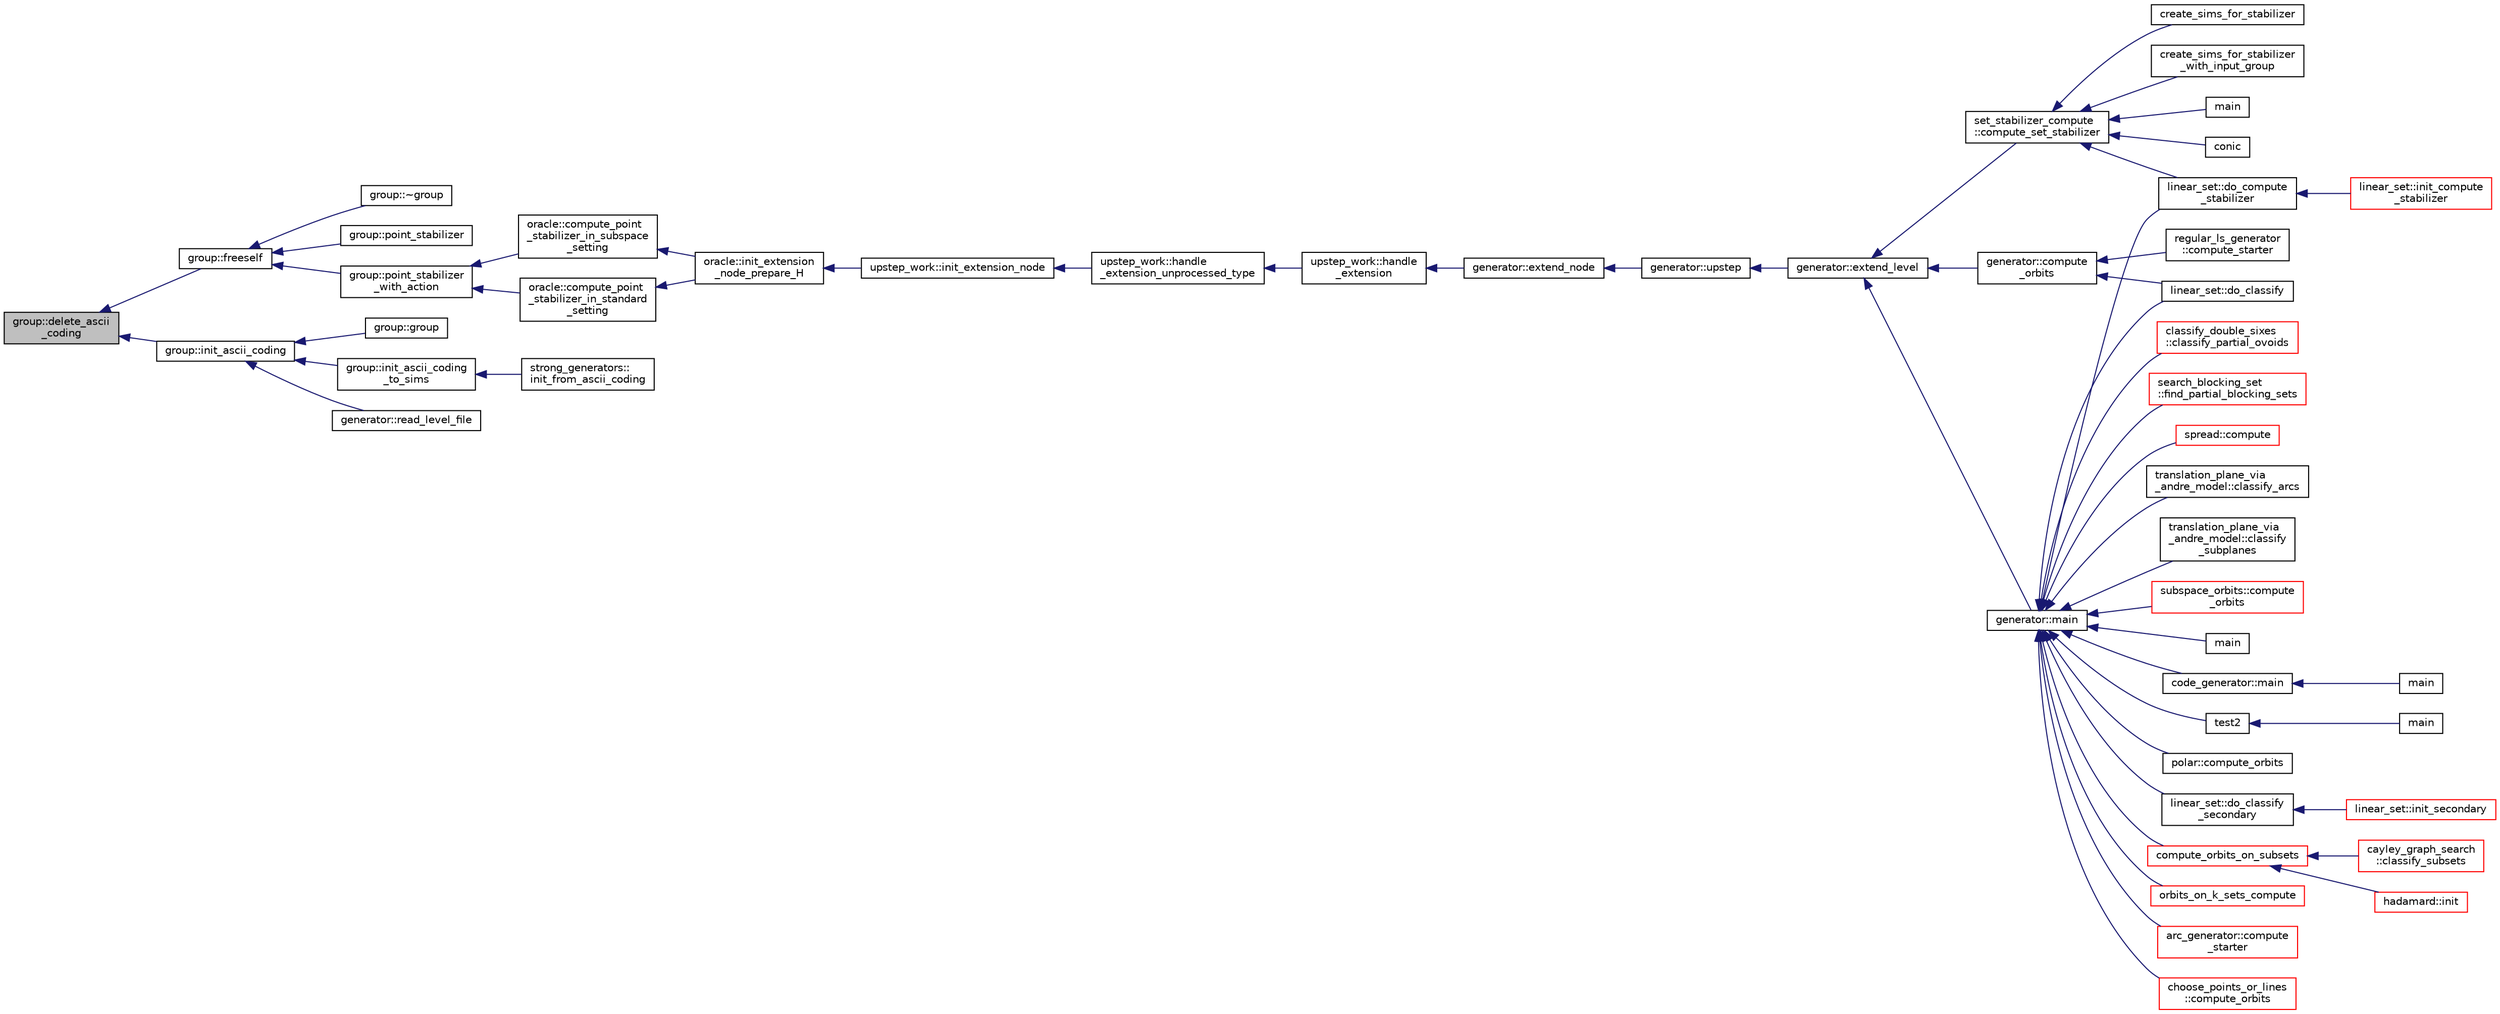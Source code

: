digraph "group::delete_ascii_coding"
{
  edge [fontname="Helvetica",fontsize="10",labelfontname="Helvetica",labelfontsize="10"];
  node [fontname="Helvetica",fontsize="10",shape=record];
  rankdir="LR";
  Node135 [label="group::delete_ascii\l_coding",height=0.2,width=0.4,color="black", fillcolor="grey75", style="filled", fontcolor="black"];
  Node135 -> Node136 [dir="back",color="midnightblue",fontsize="10",style="solid",fontname="Helvetica"];
  Node136 [label="group::freeself",height=0.2,width=0.4,color="black", fillcolor="white", style="filled",URL="$d1/db7/classgroup.html#a43d679f29a588271c1eaeefe94bed282"];
  Node136 -> Node137 [dir="back",color="midnightblue",fontsize="10",style="solid",fontname="Helvetica"];
  Node137 [label="group::~group",height=0.2,width=0.4,color="black", fillcolor="white", style="filled",URL="$d1/db7/classgroup.html#a1004fae3de56db559882f3e77623f844"];
  Node136 -> Node138 [dir="back",color="midnightblue",fontsize="10",style="solid",fontname="Helvetica"];
  Node138 [label="group::point_stabilizer",height=0.2,width=0.4,color="black", fillcolor="white", style="filled",URL="$d1/db7/classgroup.html#a36f1034ef2d4a7d1e7a5aed426bd4d16"];
  Node136 -> Node139 [dir="back",color="midnightblue",fontsize="10",style="solid",fontname="Helvetica"];
  Node139 [label="group::point_stabilizer\l_with_action",height=0.2,width=0.4,color="black", fillcolor="white", style="filled",URL="$d1/db7/classgroup.html#a4bf09ea3350d11ee1e0757d0a02ac3cc"];
  Node139 -> Node140 [dir="back",color="midnightblue",fontsize="10",style="solid",fontname="Helvetica"];
  Node140 [label="oracle::compute_point\l_stabilizer_in_subspace\l_setting",height=0.2,width=0.4,color="black", fillcolor="white", style="filled",URL="$d7/da7/classoracle.html#ac88b56b30c84a4b5cd9b75869d468025"];
  Node140 -> Node141 [dir="back",color="midnightblue",fontsize="10",style="solid",fontname="Helvetica"];
  Node141 [label="oracle::init_extension\l_node_prepare_H",height=0.2,width=0.4,color="black", fillcolor="white", style="filled",URL="$d7/da7/classoracle.html#a6a121e9674bbd011685430a95dbc1b77"];
  Node141 -> Node142 [dir="back",color="midnightblue",fontsize="10",style="solid",fontname="Helvetica"];
  Node142 [label="upstep_work::init_extension_node",height=0.2,width=0.4,color="black", fillcolor="white", style="filled",URL="$d2/dd6/classupstep__work.html#ad74931a4c6dc97102d405a755433297d"];
  Node142 -> Node143 [dir="back",color="midnightblue",fontsize="10",style="solid",fontname="Helvetica"];
  Node143 [label="upstep_work::handle\l_extension_unprocessed_type",height=0.2,width=0.4,color="black", fillcolor="white", style="filled",URL="$d2/dd6/classupstep__work.html#a4687dfab87eb7d0646cb79008dd3d32d"];
  Node143 -> Node144 [dir="back",color="midnightblue",fontsize="10",style="solid",fontname="Helvetica"];
  Node144 [label="upstep_work::handle\l_extension",height=0.2,width=0.4,color="black", fillcolor="white", style="filled",URL="$d2/dd6/classupstep__work.html#ad8ba22a74e9884f92e11340b24e6a6d6"];
  Node144 -> Node145 [dir="back",color="midnightblue",fontsize="10",style="solid",fontname="Helvetica"];
  Node145 [label="generator::extend_node",height=0.2,width=0.4,color="black", fillcolor="white", style="filled",URL="$d7/d73/classgenerator.html#ac71fa071cf218f54cdd9306a541744ae"];
  Node145 -> Node146 [dir="back",color="midnightblue",fontsize="10",style="solid",fontname="Helvetica"];
  Node146 [label="generator::upstep",height=0.2,width=0.4,color="black", fillcolor="white", style="filled",URL="$d7/d73/classgenerator.html#ae0f2cebdabc821837f633656d7b0fdfe"];
  Node146 -> Node147 [dir="back",color="midnightblue",fontsize="10",style="solid",fontname="Helvetica"];
  Node147 [label="generator::extend_level",height=0.2,width=0.4,color="black", fillcolor="white", style="filled",URL="$d7/d73/classgenerator.html#a91b84d80ccec0cd2136bc221c30e0f8e"];
  Node147 -> Node148 [dir="back",color="midnightblue",fontsize="10",style="solid",fontname="Helvetica"];
  Node148 [label="set_stabilizer_compute\l::compute_set_stabilizer",height=0.2,width=0.4,color="black", fillcolor="white", style="filled",URL="$d8/dc6/classset__stabilizer__compute.html#ad4f92074322e98c7cd0ed5d4f8486b76"];
  Node148 -> Node149 [dir="back",color="midnightblue",fontsize="10",style="solid",fontname="Helvetica"];
  Node149 [label="main",height=0.2,width=0.4,color="black", fillcolor="white", style="filled",URL="$db/d67/test__hyperoval_8_c.html#a3c04138a5bfe5d72780bb7e82a18e627"];
  Node148 -> Node150 [dir="back",color="midnightblue",fontsize="10",style="solid",fontname="Helvetica"];
  Node150 [label="conic",height=0.2,width=0.4,color="black", fillcolor="white", style="filled",URL="$d4/de8/conic_8_c.html#a96def9474b981a9d5831a9b48d85d652"];
  Node148 -> Node151 [dir="back",color="midnightblue",fontsize="10",style="solid",fontname="Helvetica"];
  Node151 [label="linear_set::do_compute\l_stabilizer",height=0.2,width=0.4,color="black", fillcolor="white", style="filled",URL="$dd/d86/classlinear__set.html#ae8f58ded28fb5370f4459cca42b7463b"];
  Node151 -> Node152 [dir="back",color="midnightblue",fontsize="10",style="solid",fontname="Helvetica"];
  Node152 [label="linear_set::init_compute\l_stabilizer",height=0.2,width=0.4,color="red", fillcolor="white", style="filled",URL="$dd/d86/classlinear__set.html#a0cc3eaec1896fdc977b62e94623b055b"];
  Node148 -> Node154 [dir="back",color="midnightblue",fontsize="10",style="solid",fontname="Helvetica"];
  Node154 [label="create_sims_for_stabilizer",height=0.2,width=0.4,color="black", fillcolor="white", style="filled",URL="$d0/d76/tl__algebra__and__number__theory_8h.html#af2c67d225072549409be710ac3cd30f8"];
  Node148 -> Node155 [dir="back",color="midnightblue",fontsize="10",style="solid",fontname="Helvetica"];
  Node155 [label="create_sims_for_stabilizer\l_with_input_group",height=0.2,width=0.4,color="black", fillcolor="white", style="filled",URL="$d0/d76/tl__algebra__and__number__theory_8h.html#af5482567a8d6ba5c2fe593bf6f7f9a0f"];
  Node147 -> Node156 [dir="back",color="midnightblue",fontsize="10",style="solid",fontname="Helvetica"];
  Node156 [label="generator::compute\l_orbits",height=0.2,width=0.4,color="black", fillcolor="white", style="filled",URL="$d7/d73/classgenerator.html#a23989bc20ecaaed39c4119c758367f40"];
  Node156 -> Node157 [dir="back",color="midnightblue",fontsize="10",style="solid",fontname="Helvetica"];
  Node157 [label="regular_ls_generator\l::compute_starter",height=0.2,width=0.4,color="black", fillcolor="white", style="filled",URL="$d2/dd8/classregular__ls__generator.html#aa38907741058694a73194b02ceb4a53d"];
  Node156 -> Node158 [dir="back",color="midnightblue",fontsize="10",style="solid",fontname="Helvetica"];
  Node158 [label="linear_set::do_classify",height=0.2,width=0.4,color="black", fillcolor="white", style="filled",URL="$dd/d86/classlinear__set.html#a3eb2dbce7fa8b71901dfc12f288ddd0c"];
  Node147 -> Node159 [dir="back",color="midnightblue",fontsize="10",style="solid",fontname="Helvetica"];
  Node159 [label="generator::main",height=0.2,width=0.4,color="black", fillcolor="white", style="filled",URL="$d7/d73/classgenerator.html#a01abff8e9f231bf0d82e2e8e0061f242"];
  Node159 -> Node160 [dir="back",color="midnightblue",fontsize="10",style="solid",fontname="Helvetica"];
  Node160 [label="main",height=0.2,width=0.4,color="black", fillcolor="white", style="filled",URL="$d2/d11/codes_8h.html#a217dbf8b442f20279ea00b898af96f52"];
  Node159 -> Node161 [dir="back",color="midnightblue",fontsize="10",style="solid",fontname="Helvetica"];
  Node161 [label="code_generator::main",height=0.2,width=0.4,color="black", fillcolor="white", style="filled",URL="$db/d37/classcode__generator.html#ab3cf3a306e4032c2b471ac95321c599f"];
  Node161 -> Node162 [dir="back",color="midnightblue",fontsize="10",style="solid",fontname="Helvetica"];
  Node162 [label="main",height=0.2,width=0.4,color="black", fillcolor="white", style="filled",URL="$d4/d4f/codes_8_c.html#a217dbf8b442f20279ea00b898af96f52"];
  Node159 -> Node163 [dir="back",color="midnightblue",fontsize="10",style="solid",fontname="Helvetica"];
  Node163 [label="test2",height=0.2,width=0.4,color="black", fillcolor="white", style="filled",URL="$d9/db0/factor__space_8_c.html#a39d73a812e5fd8f1bc111e948368cb10"];
  Node163 -> Node164 [dir="back",color="midnightblue",fontsize="10",style="solid",fontname="Helvetica"];
  Node164 [label="main",height=0.2,width=0.4,color="black", fillcolor="white", style="filled",URL="$d9/db0/factor__space_8_c.html#a3c04138a5bfe5d72780bb7e82a18e627"];
  Node159 -> Node165 [dir="back",color="midnightblue",fontsize="10",style="solid",fontname="Helvetica"];
  Node165 [label="polar::compute_orbits",height=0.2,width=0.4,color="black", fillcolor="white", style="filled",URL="$da/d1c/classpolar.html#ac4c3c4f95d14c74ff4a3ec3f3479a1da"];
  Node159 -> Node158 [dir="back",color="midnightblue",fontsize="10",style="solid",fontname="Helvetica"];
  Node159 -> Node166 [dir="back",color="midnightblue",fontsize="10",style="solid",fontname="Helvetica"];
  Node166 [label="linear_set::do_classify\l_secondary",height=0.2,width=0.4,color="black", fillcolor="white", style="filled",URL="$dd/d86/classlinear__set.html#a47eb7f9995f3343abd3bdfbf9a9a9162"];
  Node166 -> Node167 [dir="back",color="midnightblue",fontsize="10",style="solid",fontname="Helvetica"];
  Node167 [label="linear_set::init_secondary",height=0.2,width=0.4,color="red", fillcolor="white", style="filled",URL="$dd/d86/classlinear__set.html#a7bf8cd7805559b5762921687a7c1ed97"];
  Node159 -> Node151 [dir="back",color="midnightblue",fontsize="10",style="solid",fontname="Helvetica"];
  Node159 -> Node169 [dir="back",color="midnightblue",fontsize="10",style="solid",fontname="Helvetica"];
  Node169 [label="compute_orbits_on_subsets",height=0.2,width=0.4,color="red", fillcolor="white", style="filled",URL="$d3/d35/snakes__and__ladders__global_8_c.html#af33697aede0480110b1227f727252637"];
  Node169 -> Node170 [dir="back",color="midnightblue",fontsize="10",style="solid",fontname="Helvetica"];
  Node170 [label="cayley_graph_search\l::classify_subsets",height=0.2,width=0.4,color="red", fillcolor="white", style="filled",URL="$de/dae/classcayley__graph__search.html#a4cf8a90752e018a281481ac80ad52c4b"];
  Node169 -> Node173 [dir="back",color="midnightblue",fontsize="10",style="solid",fontname="Helvetica"];
  Node173 [label="hadamard::init",height=0.2,width=0.4,color="red", fillcolor="white", style="filled",URL="$d7/dbb/classhadamard.html#a16af359850b8bdd0d2a73e260d496c33"];
  Node159 -> Node187 [dir="back",color="midnightblue",fontsize="10",style="solid",fontname="Helvetica"];
  Node187 [label="orbits_on_k_sets_compute",height=0.2,width=0.4,color="red", fillcolor="white", style="filled",URL="$d3/d35/snakes__and__ladders__global_8_c.html#a96743526b15703539d544499276aaa71"];
  Node159 -> Node198 [dir="back",color="midnightblue",fontsize="10",style="solid",fontname="Helvetica"];
  Node198 [label="arc_generator::compute\l_starter",height=0.2,width=0.4,color="red", fillcolor="white", style="filled",URL="$d4/d21/classarc__generator.html#aad1dcec3a1c302e743d574bd1ac857d9"];
  Node159 -> Node203 [dir="back",color="midnightblue",fontsize="10",style="solid",fontname="Helvetica"];
  Node203 [label="choose_points_or_lines\l::compute_orbits",height=0.2,width=0.4,color="red", fillcolor="white", style="filled",URL="$d6/d75/classchoose__points__or__lines.html#adc353e2d41dc8a39563322c8cdd85f61"];
  Node159 -> Node205 [dir="back",color="midnightblue",fontsize="10",style="solid",fontname="Helvetica"];
  Node205 [label="classify_double_sixes\l::classify_partial_ovoids",height=0.2,width=0.4,color="red", fillcolor="white", style="filled",URL="$dd/d23/classclassify__double__sixes.html#a2253fca143a0e8a3e39655eb05668ae9"];
  Node159 -> Node207 [dir="back",color="midnightblue",fontsize="10",style="solid",fontname="Helvetica"];
  Node207 [label="search_blocking_set\l::find_partial_blocking_sets",height=0.2,width=0.4,color="red", fillcolor="white", style="filled",URL="$dc/d36/classsearch__blocking__set.html#ad3fdb3d356db75a02c406bc9d4e9e9b6"];
  Node159 -> Node209 [dir="back",color="midnightblue",fontsize="10",style="solid",fontname="Helvetica"];
  Node209 [label="spread::compute",height=0.2,width=0.4,color="red", fillcolor="white", style="filled",URL="$da/dc1/classspread.html#a9674466d3e03b8dad79882299c638a21"];
  Node159 -> Node211 [dir="back",color="midnightblue",fontsize="10",style="solid",fontname="Helvetica"];
  Node211 [label="translation_plane_via\l_andre_model::classify_arcs",height=0.2,width=0.4,color="black", fillcolor="white", style="filled",URL="$d1/dcc/classtranslation__plane__via__andre__model.html#ac8f002e812a8b152d41e806688601c5e"];
  Node159 -> Node212 [dir="back",color="midnightblue",fontsize="10",style="solid",fontname="Helvetica"];
  Node212 [label="translation_plane_via\l_andre_model::classify\l_subplanes",height=0.2,width=0.4,color="black", fillcolor="white", style="filled",URL="$d1/dcc/classtranslation__plane__via__andre__model.html#a794fefa95f0a7f7b887133375988ee55"];
  Node159 -> Node213 [dir="back",color="midnightblue",fontsize="10",style="solid",fontname="Helvetica"];
  Node213 [label="subspace_orbits::compute\l_orbits",height=0.2,width=0.4,color="red", fillcolor="white", style="filled",URL="$d2/d9f/classsubspace__orbits.html#a2778f8d49cde1675de1ef6acfe180b63"];
  Node139 -> Node215 [dir="back",color="midnightblue",fontsize="10",style="solid",fontname="Helvetica"];
  Node215 [label="oracle::compute_point\l_stabilizer_in_standard\l_setting",height=0.2,width=0.4,color="black", fillcolor="white", style="filled",URL="$d7/da7/classoracle.html#afa7b2b71cd2ccbb807a740d6e1085982"];
  Node215 -> Node141 [dir="back",color="midnightblue",fontsize="10",style="solid",fontname="Helvetica"];
  Node135 -> Node216 [dir="back",color="midnightblue",fontsize="10",style="solid",fontname="Helvetica"];
  Node216 [label="group::init_ascii_coding",height=0.2,width=0.4,color="black", fillcolor="white", style="filled",URL="$d1/db7/classgroup.html#a4c4d424f66051a19e7c40f3104f58bf3"];
  Node216 -> Node217 [dir="back",color="midnightblue",fontsize="10",style="solid",fontname="Helvetica"];
  Node217 [label="group::group",height=0.2,width=0.4,color="black", fillcolor="white", style="filled",URL="$d1/db7/classgroup.html#a4b5532e8c8132fedadb68d4bbd0d4ca0"];
  Node216 -> Node218 [dir="back",color="midnightblue",fontsize="10",style="solid",fontname="Helvetica"];
  Node218 [label="group::init_ascii_coding\l_to_sims",height=0.2,width=0.4,color="black", fillcolor="white", style="filled",URL="$d1/db7/classgroup.html#ac868c381717192f1a8f0ece1158a3cb5"];
  Node218 -> Node219 [dir="back",color="midnightblue",fontsize="10",style="solid",fontname="Helvetica"];
  Node219 [label="strong_generators::\linit_from_ascii_coding",height=0.2,width=0.4,color="black", fillcolor="white", style="filled",URL="$dc/d09/classstrong__generators.html#affe2c3088c70cdb7b5b67b5d9a6b5375"];
  Node216 -> Node220 [dir="back",color="midnightblue",fontsize="10",style="solid",fontname="Helvetica"];
  Node220 [label="generator::read_level_file",height=0.2,width=0.4,color="black", fillcolor="white", style="filled",URL="$d7/d73/classgenerator.html#a2f706a252cb52357a8c214972a50c994"];
}
